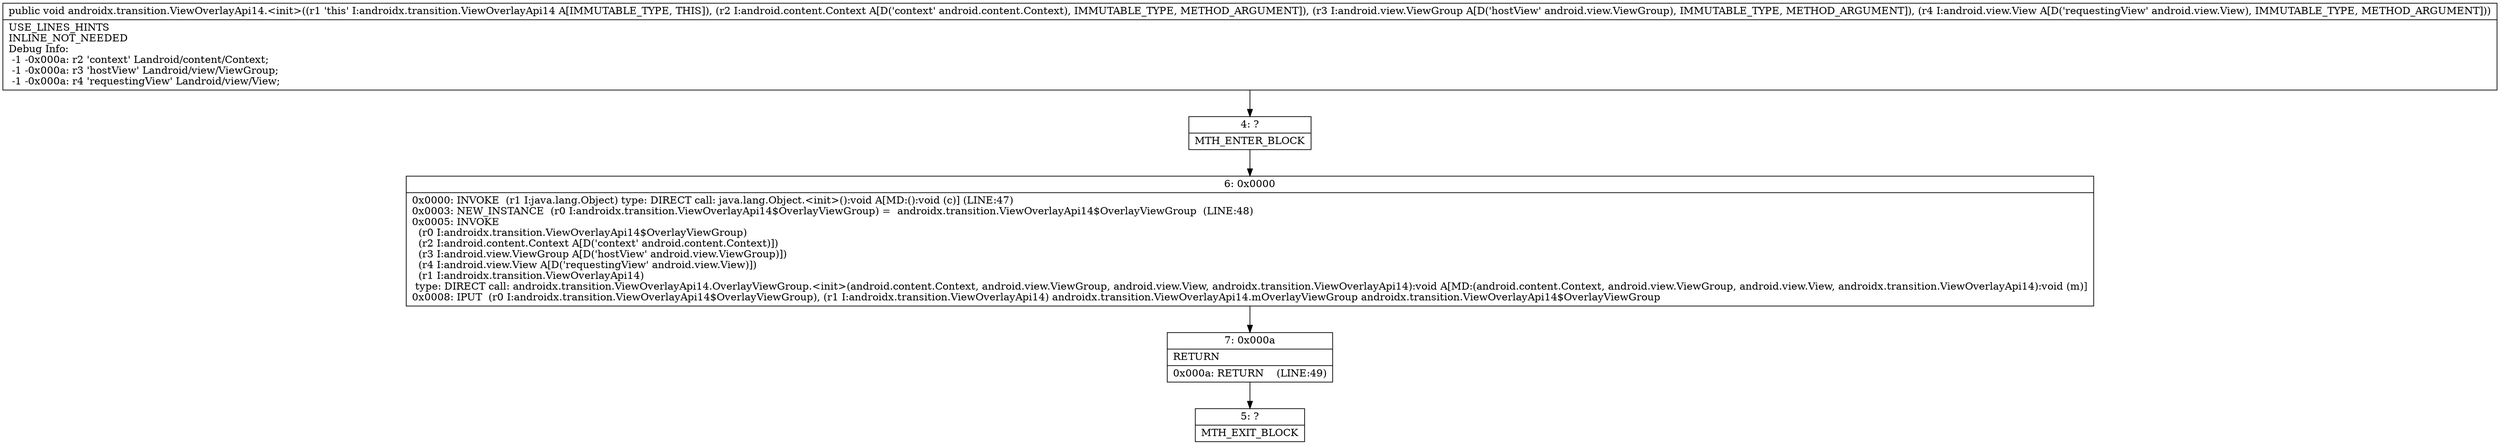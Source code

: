 digraph "CFG forandroidx.transition.ViewOverlayApi14.\<init\>(Landroid\/content\/Context;Landroid\/view\/ViewGroup;Landroid\/view\/View;)V" {
Node_4 [shape=record,label="{4\:\ ?|MTH_ENTER_BLOCK\l}"];
Node_6 [shape=record,label="{6\:\ 0x0000|0x0000: INVOKE  (r1 I:java.lang.Object) type: DIRECT call: java.lang.Object.\<init\>():void A[MD:():void (c)] (LINE:47)\l0x0003: NEW_INSTANCE  (r0 I:androidx.transition.ViewOverlayApi14$OverlayViewGroup) =  androidx.transition.ViewOverlayApi14$OverlayViewGroup  (LINE:48)\l0x0005: INVOKE  \l  (r0 I:androidx.transition.ViewOverlayApi14$OverlayViewGroup)\l  (r2 I:android.content.Context A[D('context' android.content.Context)])\l  (r3 I:android.view.ViewGroup A[D('hostView' android.view.ViewGroup)])\l  (r4 I:android.view.View A[D('requestingView' android.view.View)])\l  (r1 I:androidx.transition.ViewOverlayApi14)\l type: DIRECT call: androidx.transition.ViewOverlayApi14.OverlayViewGroup.\<init\>(android.content.Context, android.view.ViewGroup, android.view.View, androidx.transition.ViewOverlayApi14):void A[MD:(android.content.Context, android.view.ViewGroup, android.view.View, androidx.transition.ViewOverlayApi14):void (m)]\l0x0008: IPUT  (r0 I:androidx.transition.ViewOverlayApi14$OverlayViewGroup), (r1 I:androidx.transition.ViewOverlayApi14) androidx.transition.ViewOverlayApi14.mOverlayViewGroup androidx.transition.ViewOverlayApi14$OverlayViewGroup \l}"];
Node_7 [shape=record,label="{7\:\ 0x000a|RETURN\l|0x000a: RETURN    (LINE:49)\l}"];
Node_5 [shape=record,label="{5\:\ ?|MTH_EXIT_BLOCK\l}"];
MethodNode[shape=record,label="{public void androidx.transition.ViewOverlayApi14.\<init\>((r1 'this' I:androidx.transition.ViewOverlayApi14 A[IMMUTABLE_TYPE, THIS]), (r2 I:android.content.Context A[D('context' android.content.Context), IMMUTABLE_TYPE, METHOD_ARGUMENT]), (r3 I:android.view.ViewGroup A[D('hostView' android.view.ViewGroup), IMMUTABLE_TYPE, METHOD_ARGUMENT]), (r4 I:android.view.View A[D('requestingView' android.view.View), IMMUTABLE_TYPE, METHOD_ARGUMENT]))  | USE_LINES_HINTS\lINLINE_NOT_NEEDED\lDebug Info:\l  \-1 \-0x000a: r2 'context' Landroid\/content\/Context;\l  \-1 \-0x000a: r3 'hostView' Landroid\/view\/ViewGroup;\l  \-1 \-0x000a: r4 'requestingView' Landroid\/view\/View;\l}"];
MethodNode -> Node_4;Node_4 -> Node_6;
Node_6 -> Node_7;
Node_7 -> Node_5;
}

